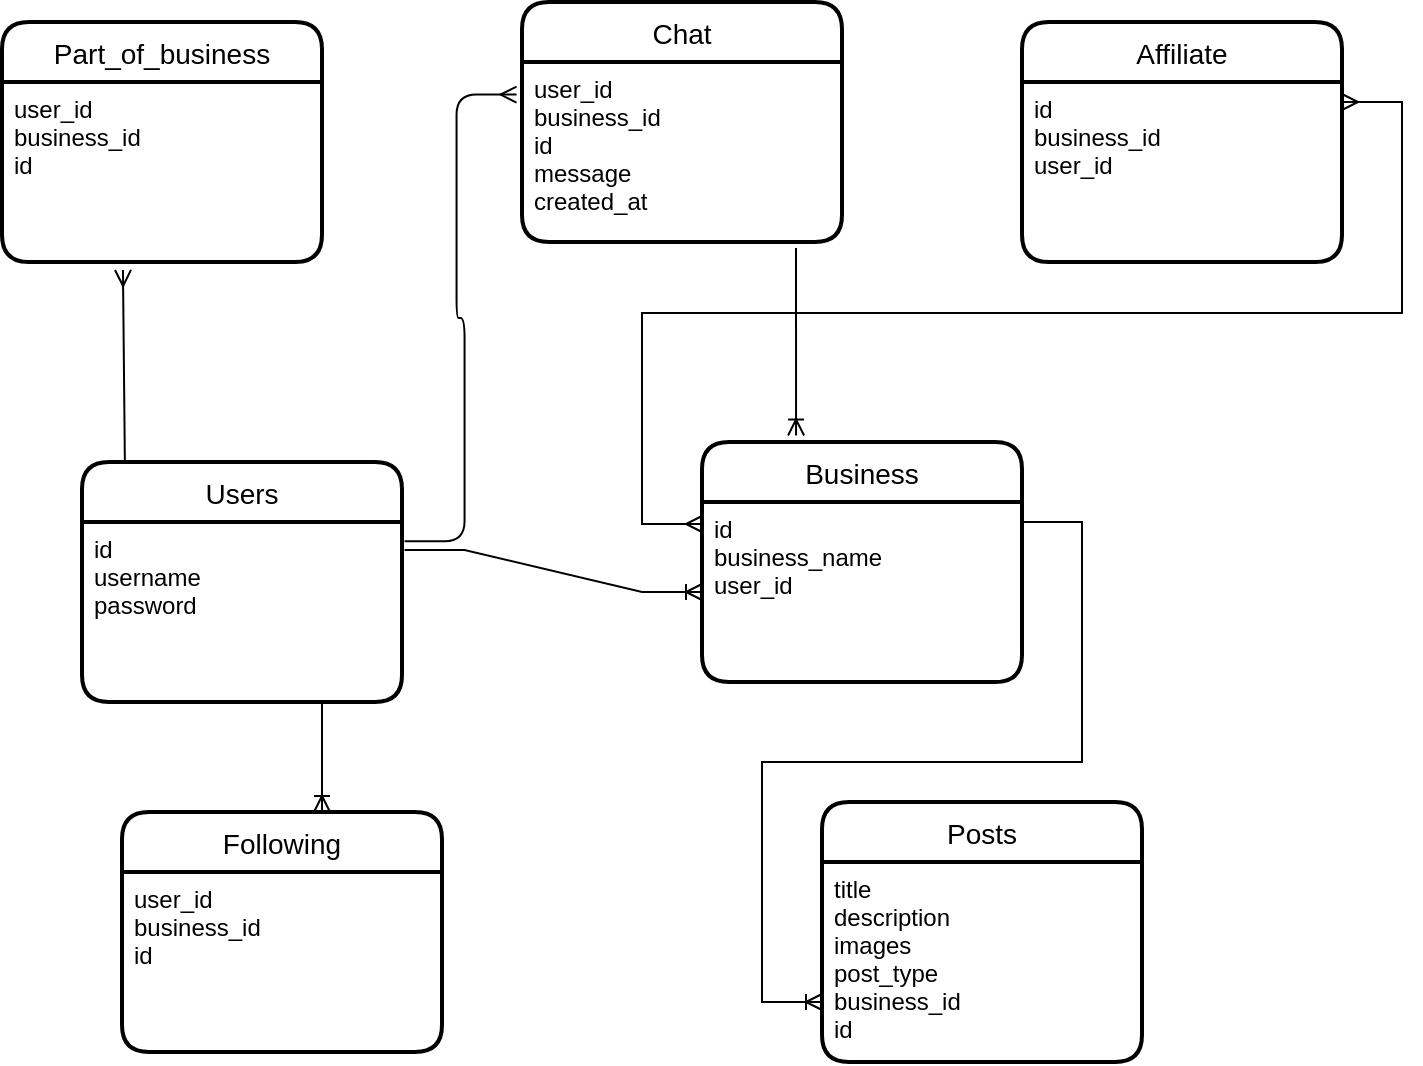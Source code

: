 <mxfile version="15.8.9" type="github">
  <diagram id="prtHgNgQTEPvFCAcTncT" name="Page-1">
    <mxGraphModel dx="1609" dy="468" grid="1" gridSize="10" guides="1" tooltips="1" connect="1" arrows="1" fold="1" page="1" pageScale="1" pageWidth="827" pageHeight="1169" math="0" shadow="0">
      <root>
        <mxCell id="0" />
        <mxCell id="1" parent="0" />
        <mxCell id="j8EUdywOkvV9mqTF1EU3-1" value="Users" style="swimlane;childLayout=stackLayout;horizontal=1;startSize=30;horizontalStack=0;rounded=1;fontSize=14;fontStyle=0;strokeWidth=2;resizeParent=0;resizeLast=1;shadow=0;dashed=0;align=center;" parent="1" vertex="1">
          <mxGeometry x="30" y="570" width="160" height="120" as="geometry" />
        </mxCell>
        <mxCell id="j8EUdywOkvV9mqTF1EU3-2" value="id&#xa;username&#xa;password&#xa;" style="align=left;strokeColor=none;fillColor=none;spacingLeft=4;fontSize=12;verticalAlign=top;resizable=0;rotatable=0;part=1;" parent="j8EUdywOkvV9mqTF1EU3-1" vertex="1">
          <mxGeometry y="30" width="160" height="90" as="geometry" />
        </mxCell>
        <mxCell id="FoUPstjT5KhiDO4rGP23-22" value="" style="fontSize=12;html=1;endArrow=ERoneToMany;rounded=1;elbow=vertical;exitX=0.75;exitY=1;exitDx=0;exitDy=0;" parent="j8EUdywOkvV9mqTF1EU3-1" source="j8EUdywOkvV9mqTF1EU3-2" edge="1">
          <mxGeometry width="100" height="100" relative="1" as="geometry">
            <mxPoint x="110" y="75" as="sourcePoint" />
            <mxPoint x="120" y="175" as="targetPoint" />
          </mxGeometry>
        </mxCell>
        <mxCell id="j8EUdywOkvV9mqTF1EU3-3" value="Business" style="swimlane;childLayout=stackLayout;horizontal=1;startSize=30;horizontalStack=0;rounded=1;fontSize=14;fontStyle=0;strokeWidth=2;resizeParent=0;resizeLast=1;shadow=0;dashed=0;align=center;" parent="1" vertex="1">
          <mxGeometry x="340" y="560" width="160" height="120" as="geometry" />
        </mxCell>
        <mxCell id="j8EUdywOkvV9mqTF1EU3-4" value="id&#xa;business_name&#xa;user_id" style="align=left;strokeColor=none;fillColor=none;spacingLeft=4;fontSize=12;verticalAlign=top;resizable=0;rotatable=0;part=1;" parent="j8EUdywOkvV9mqTF1EU3-3" vertex="1">
          <mxGeometry y="30" width="160" height="90" as="geometry" />
        </mxCell>
        <mxCell id="j8EUdywOkvV9mqTF1EU3-5" value="Posts" style="swimlane;childLayout=stackLayout;horizontal=1;startSize=30;horizontalStack=0;rounded=1;fontSize=14;fontStyle=0;strokeWidth=2;resizeParent=0;resizeLast=1;shadow=0;dashed=0;align=center;" parent="1" vertex="1">
          <mxGeometry x="400" y="740" width="160" height="130" as="geometry" />
        </mxCell>
        <mxCell id="j8EUdywOkvV9mqTF1EU3-6" value="title&#xa;description&#xa;images&#xa;post_type&#xa;business_id&#xa;id&#xa;" style="align=left;strokeColor=none;fillColor=none;spacingLeft=4;fontSize=12;verticalAlign=top;resizable=0;rotatable=0;part=1;" parent="j8EUdywOkvV9mqTF1EU3-5" vertex="1">
          <mxGeometry y="30" width="160" height="100" as="geometry" />
        </mxCell>
        <mxCell id="FoUPstjT5KhiDO4rGP23-1" value="Following" style="swimlane;childLayout=stackLayout;horizontal=1;startSize=30;horizontalStack=0;rounded=1;fontSize=14;fontStyle=0;strokeWidth=2;resizeParent=0;resizeLast=1;shadow=0;dashed=0;align=center;" parent="1" vertex="1">
          <mxGeometry x="50" y="745" width="160" height="120" as="geometry" />
        </mxCell>
        <mxCell id="FoUPstjT5KhiDO4rGP23-2" value="user_id&#xa;business_id&#xa;id&#xa;" style="align=left;strokeColor=none;fillColor=none;spacingLeft=4;fontSize=12;verticalAlign=top;resizable=0;rotatable=0;part=1;" parent="FoUPstjT5KhiDO4rGP23-1" vertex="1">
          <mxGeometry y="30" width="160" height="90" as="geometry" />
        </mxCell>
        <mxCell id="FoUPstjT5KhiDO4rGP23-5" value="" style="edgeStyle=entityRelationEdgeStyle;fontSize=12;html=1;endArrow=ERoneToMany;rounded=0;exitX=1.008;exitY=0.156;exitDx=0;exitDy=0;exitPerimeter=0;entryX=0;entryY=0.5;entryDx=0;entryDy=0;" parent="1" source="j8EUdywOkvV9mqTF1EU3-2" target="j8EUdywOkvV9mqTF1EU3-4" edge="1">
          <mxGeometry width="100" height="100" relative="1" as="geometry">
            <mxPoint x="200" y="680" as="sourcePoint" />
            <mxPoint x="300" y="580" as="targetPoint" />
          </mxGeometry>
        </mxCell>
        <mxCell id="FoUPstjT5KhiDO4rGP23-6" value="" style="edgeStyle=entityRelationEdgeStyle;fontSize=12;html=1;endArrow=ERoneToMany;rounded=0;exitX=1.008;exitY=0.156;exitDx=0;exitDy=0;exitPerimeter=0;" parent="1" edge="1">
          <mxGeometry width="100" height="100" relative="1" as="geometry">
            <mxPoint x="500" y="600" as="sourcePoint" />
            <mxPoint x="400" y="840" as="targetPoint" />
          </mxGeometry>
        </mxCell>
        <mxCell id="FoUPstjT5KhiDO4rGP23-7" value="Chat" style="swimlane;childLayout=stackLayout;horizontal=1;startSize=30;horizontalStack=0;rounded=1;fontSize=14;fontStyle=0;strokeWidth=2;resizeParent=0;resizeLast=1;shadow=0;dashed=0;align=center;" parent="1" vertex="1">
          <mxGeometry x="250" y="340" width="160" height="120" as="geometry" />
        </mxCell>
        <mxCell id="FoUPstjT5KhiDO4rGP23-8" value="user_id&#xa;business_id&#xa;id&#xa;message&#xa;created_at&#xa;" style="align=left;strokeColor=none;fillColor=none;spacingLeft=4;fontSize=12;verticalAlign=top;resizable=0;rotatable=0;part=1;" parent="FoUPstjT5KhiDO4rGP23-7" vertex="1">
          <mxGeometry y="30" width="160" height="90" as="geometry" />
        </mxCell>
        <mxCell id="FoUPstjT5KhiDO4rGP23-10" value="Affiliate" style="swimlane;childLayout=stackLayout;horizontal=1;startSize=30;horizontalStack=0;rounded=1;fontSize=14;fontStyle=0;strokeWidth=2;resizeParent=0;resizeLast=1;shadow=0;dashed=0;align=center;" parent="1" vertex="1">
          <mxGeometry x="500" y="350" width="160" height="120" as="geometry" />
        </mxCell>
        <mxCell id="FoUPstjT5KhiDO4rGP23-15" value="id&#xa;business_id&#xa;user_id" style="align=left;strokeColor=none;fillColor=none;spacingLeft=4;fontSize=12;verticalAlign=top;resizable=0;rotatable=0;part=1;" parent="FoUPstjT5KhiDO4rGP23-10" vertex="1">
          <mxGeometry y="30" width="160" height="90" as="geometry" />
        </mxCell>
        <mxCell id="FoUPstjT5KhiDO4rGP23-17" value="" style="edgeStyle=entityRelationEdgeStyle;fontSize=12;html=1;endArrow=ERmany;startArrow=ERmany;rounded=0;" parent="1" edge="1">
          <mxGeometry width="100" height="100" relative="1" as="geometry">
            <mxPoint x="660" y="390" as="sourcePoint" />
            <mxPoint x="340" y="601" as="targetPoint" />
          </mxGeometry>
        </mxCell>
        <mxCell id="FoUPstjT5KhiDO4rGP23-20" value="" style="edgeStyle=entityRelationEdgeStyle;fontSize=12;html=1;endArrow=ERmany;rounded=1;elbow=vertical;exitX=1.008;exitY=0.107;exitDx=0;exitDy=0;exitPerimeter=0;entryX=-0.017;entryY=0.181;entryDx=0;entryDy=0;entryPerimeter=0;" parent="1" source="j8EUdywOkvV9mqTF1EU3-2" target="FoUPstjT5KhiDO4rGP23-8" edge="1">
          <mxGeometry width="100" height="100" relative="1" as="geometry">
            <mxPoint x="110" y="460" as="sourcePoint" />
            <mxPoint x="210" y="360" as="targetPoint" />
          </mxGeometry>
        </mxCell>
        <mxCell id="FoUPstjT5KhiDO4rGP23-21" value="" style="fontSize=12;html=1;endArrow=ERoneToMany;rounded=1;elbow=vertical;entryX=0.294;entryY=-0.027;entryDx=0;entryDy=0;entryPerimeter=0;" parent="1" target="j8EUdywOkvV9mqTF1EU3-3" edge="1">
          <mxGeometry width="100" height="100" relative="1" as="geometry">
            <mxPoint x="387" y="463" as="sourcePoint" />
            <mxPoint x="400" y="550" as="targetPoint" />
          </mxGeometry>
        </mxCell>
        <mxCell id="FoUPstjT5KhiDO4rGP23-23" value="Part_of_business" style="swimlane;childLayout=stackLayout;horizontal=1;startSize=30;horizontalStack=0;rounded=1;fontSize=14;fontStyle=0;strokeWidth=2;resizeParent=0;resizeLast=1;shadow=0;dashed=0;align=center;" parent="1" vertex="1">
          <mxGeometry x="-10" y="350" width="160" height="120" as="geometry" />
        </mxCell>
        <mxCell id="FoUPstjT5KhiDO4rGP23-24" value="user_id&#xa;business_id&#xa;id&#xa;" style="align=left;strokeColor=none;fillColor=none;spacingLeft=4;fontSize=12;verticalAlign=top;resizable=0;rotatable=0;part=1;" parent="FoUPstjT5KhiDO4rGP23-23" vertex="1">
          <mxGeometry y="30" width="160" height="90" as="geometry" />
        </mxCell>
        <mxCell id="FoUPstjT5KhiDO4rGP23-25" value="" style="fontSize=12;html=1;endArrow=ERmany;rounded=1;elbow=vertical;entryX=0.378;entryY=1.044;entryDx=0;entryDy=0;entryPerimeter=0;exitX=0.134;exitY=0.004;exitDx=0;exitDy=0;exitPerimeter=0;" parent="1" source="j8EUdywOkvV9mqTF1EU3-1" target="FoUPstjT5KhiDO4rGP23-24" edge="1">
          <mxGeometry width="100" height="100" relative="1" as="geometry">
            <mxPoint x="-120" y="660" as="sourcePoint" />
            <mxPoint x="-20" y="560" as="targetPoint" />
          </mxGeometry>
        </mxCell>
      </root>
    </mxGraphModel>
  </diagram>
</mxfile>
